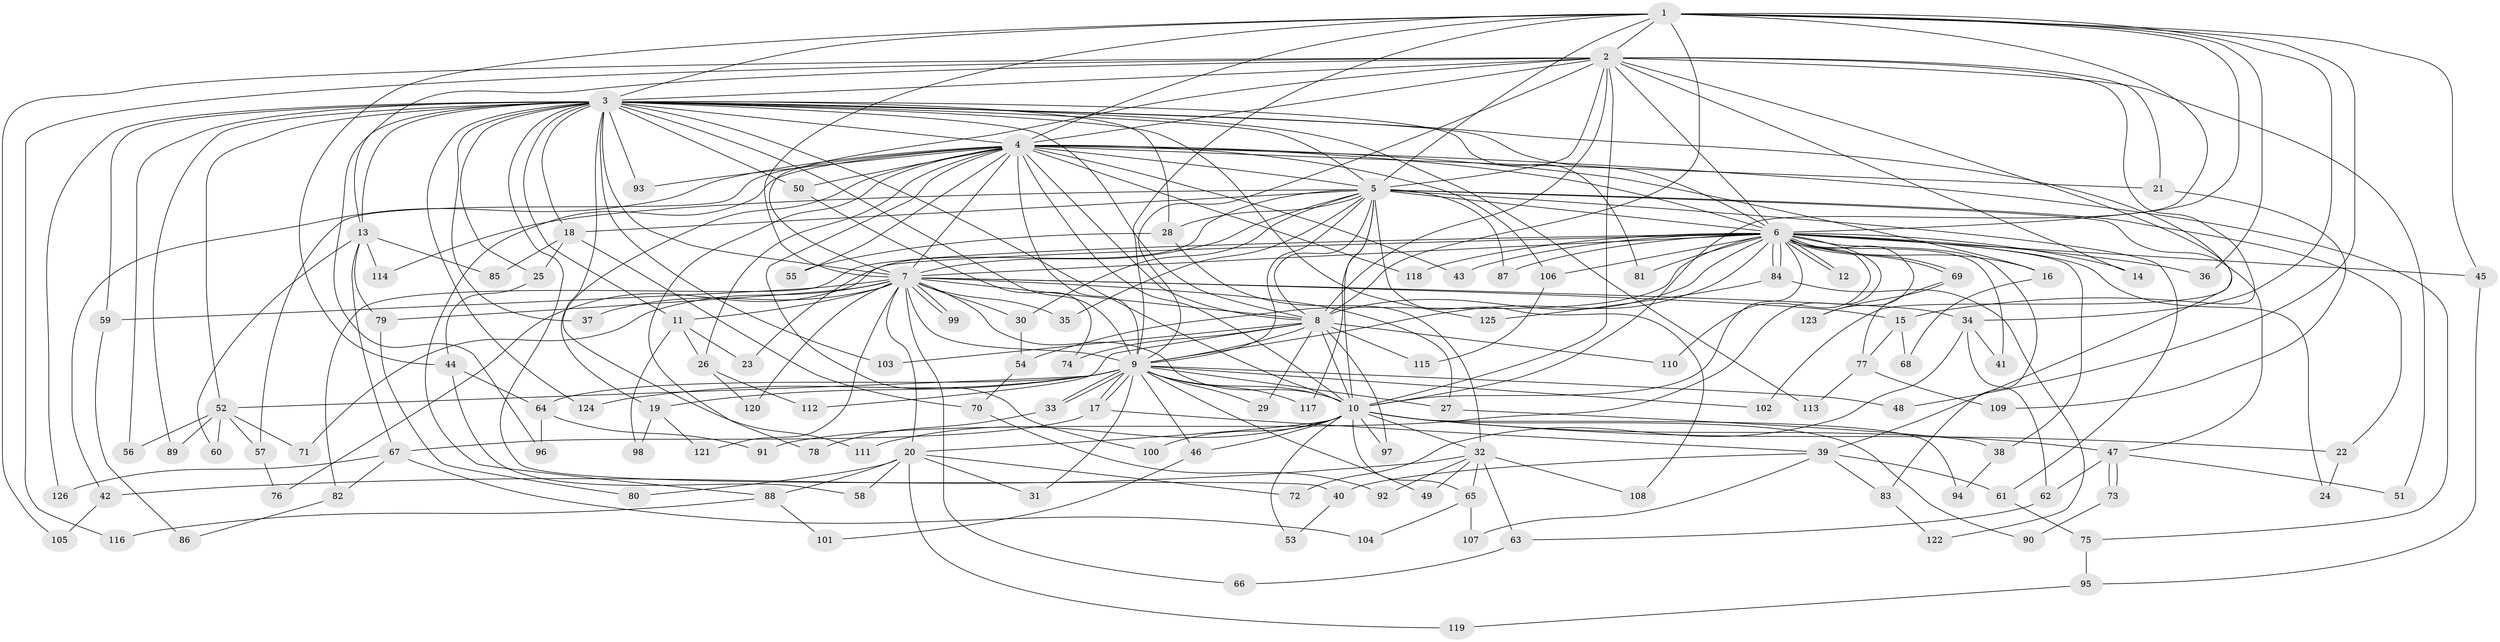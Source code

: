 // coarse degree distribution, {12: 0.011111111111111112, 15: 0.011111111111111112, 28: 0.011111111111111112, 23: 0.011111111111111112, 17: 0.022222222222222223, 29: 0.011111111111111112, 21: 0.011111111111111112, 20: 0.011111111111111112, 7: 0.011111111111111112, 1: 0.022222222222222223, 11: 0.011111111111111112, 2: 0.4444444444444444, 5: 0.07777777777777778, 3: 0.2111111111111111, 8: 0.022222222222222223, 4: 0.08888888888888889, 6: 0.011111111111111112}
// Generated by graph-tools (version 1.1) at 2025/49/03/04/25 22:49:50]
// undirected, 126 vertices, 277 edges
graph export_dot {
  node [color=gray90,style=filled];
  1;
  2;
  3;
  4;
  5;
  6;
  7;
  8;
  9;
  10;
  11;
  12;
  13;
  14;
  15;
  16;
  17;
  18;
  19;
  20;
  21;
  22;
  23;
  24;
  25;
  26;
  27;
  28;
  29;
  30;
  31;
  32;
  33;
  34;
  35;
  36;
  37;
  38;
  39;
  40;
  41;
  42;
  43;
  44;
  45;
  46;
  47;
  48;
  49;
  50;
  51;
  52;
  53;
  54;
  55;
  56;
  57;
  58;
  59;
  60;
  61;
  62;
  63;
  64;
  65;
  66;
  67;
  68;
  69;
  70;
  71;
  72;
  73;
  74;
  75;
  76;
  77;
  78;
  79;
  80;
  81;
  82;
  83;
  84;
  85;
  86;
  87;
  88;
  89;
  90;
  91;
  92;
  93;
  94;
  95;
  96;
  97;
  98;
  99;
  100;
  101;
  102;
  103;
  104;
  105;
  106;
  107;
  108;
  109;
  110;
  111;
  112;
  113;
  114;
  115;
  116;
  117;
  118;
  119;
  120;
  121;
  122;
  123;
  124;
  125;
  126;
  1 -- 2;
  1 -- 3;
  1 -- 4;
  1 -- 5;
  1 -- 6;
  1 -- 7;
  1 -- 8;
  1 -- 9;
  1 -- 10;
  1 -- 34;
  1 -- 36;
  1 -- 44;
  1 -- 45;
  1 -- 48;
  2 -- 3;
  2 -- 4;
  2 -- 5;
  2 -- 6;
  2 -- 7;
  2 -- 8;
  2 -- 9;
  2 -- 10;
  2 -- 13;
  2 -- 14;
  2 -- 15;
  2 -- 21;
  2 -- 51;
  2 -- 102;
  2 -- 105;
  2 -- 116;
  3 -- 4;
  3 -- 5;
  3 -- 6;
  3 -- 7;
  3 -- 8;
  3 -- 9;
  3 -- 10;
  3 -- 11;
  3 -- 13;
  3 -- 18;
  3 -- 25;
  3 -- 28;
  3 -- 37;
  3 -- 39;
  3 -- 40;
  3 -- 50;
  3 -- 52;
  3 -- 56;
  3 -- 59;
  3 -- 81;
  3 -- 89;
  3 -- 93;
  3 -- 96;
  3 -- 103;
  3 -- 111;
  3 -- 113;
  3 -- 124;
  3 -- 125;
  3 -- 126;
  4 -- 5;
  4 -- 6;
  4 -- 7;
  4 -- 8;
  4 -- 9;
  4 -- 10;
  4 -- 16;
  4 -- 19;
  4 -- 21;
  4 -- 26;
  4 -- 42;
  4 -- 43;
  4 -- 50;
  4 -- 55;
  4 -- 57;
  4 -- 75;
  4 -- 78;
  4 -- 88;
  4 -- 93;
  4 -- 100;
  4 -- 106;
  4 -- 118;
  5 -- 6;
  5 -- 7;
  5 -- 8;
  5 -- 9;
  5 -- 10;
  5 -- 18;
  5 -- 22;
  5 -- 23;
  5 -- 28;
  5 -- 30;
  5 -- 35;
  5 -- 47;
  5 -- 61;
  5 -- 87;
  5 -- 108;
  5 -- 114;
  5 -- 117;
  6 -- 7;
  6 -- 8;
  6 -- 9;
  6 -- 10;
  6 -- 12;
  6 -- 12;
  6 -- 14;
  6 -- 16;
  6 -- 24;
  6 -- 36;
  6 -- 38;
  6 -- 41;
  6 -- 43;
  6 -- 45;
  6 -- 54;
  6 -- 69;
  6 -- 69;
  6 -- 76;
  6 -- 81;
  6 -- 82;
  6 -- 83;
  6 -- 84;
  6 -- 84;
  6 -- 87;
  6 -- 91;
  6 -- 106;
  6 -- 110;
  6 -- 118;
  6 -- 123;
  7 -- 8;
  7 -- 9;
  7 -- 10;
  7 -- 11;
  7 -- 15;
  7 -- 20;
  7 -- 27;
  7 -- 30;
  7 -- 34;
  7 -- 35;
  7 -- 37;
  7 -- 59;
  7 -- 66;
  7 -- 71;
  7 -- 79;
  7 -- 99;
  7 -- 99;
  7 -- 120;
  7 -- 121;
  8 -- 9;
  8 -- 10;
  8 -- 29;
  8 -- 74;
  8 -- 97;
  8 -- 103;
  8 -- 110;
  8 -- 112;
  8 -- 115;
  9 -- 10;
  9 -- 17;
  9 -- 17;
  9 -- 19;
  9 -- 27;
  9 -- 29;
  9 -- 31;
  9 -- 33;
  9 -- 33;
  9 -- 46;
  9 -- 48;
  9 -- 49;
  9 -- 52;
  9 -- 64;
  9 -- 102;
  9 -- 117;
  9 -- 124;
  10 -- 20;
  10 -- 22;
  10 -- 32;
  10 -- 46;
  10 -- 47;
  10 -- 53;
  10 -- 65;
  10 -- 90;
  10 -- 94;
  10 -- 97;
  10 -- 100;
  10 -- 111;
  11 -- 23;
  11 -- 26;
  11 -- 98;
  13 -- 60;
  13 -- 67;
  13 -- 79;
  13 -- 85;
  13 -- 114;
  15 -- 68;
  15 -- 77;
  16 -- 68;
  17 -- 39;
  17 -- 67;
  18 -- 25;
  18 -- 70;
  18 -- 85;
  19 -- 98;
  19 -- 121;
  20 -- 31;
  20 -- 58;
  20 -- 72;
  20 -- 80;
  20 -- 88;
  20 -- 119;
  21 -- 109;
  22 -- 24;
  25 -- 44;
  26 -- 112;
  26 -- 120;
  27 -- 38;
  28 -- 32;
  28 -- 55;
  30 -- 54;
  32 -- 42;
  32 -- 49;
  32 -- 63;
  32 -- 65;
  32 -- 92;
  32 -- 108;
  33 -- 78;
  34 -- 41;
  34 -- 62;
  34 -- 72;
  38 -- 94;
  39 -- 40;
  39 -- 61;
  39 -- 83;
  39 -- 107;
  40 -- 53;
  42 -- 105;
  44 -- 58;
  44 -- 64;
  45 -- 95;
  46 -- 101;
  47 -- 51;
  47 -- 62;
  47 -- 73;
  47 -- 73;
  50 -- 74;
  52 -- 56;
  52 -- 57;
  52 -- 60;
  52 -- 71;
  52 -- 89;
  54 -- 70;
  57 -- 76;
  59 -- 86;
  61 -- 75;
  62 -- 63;
  63 -- 66;
  64 -- 91;
  64 -- 96;
  65 -- 104;
  65 -- 107;
  67 -- 82;
  67 -- 104;
  67 -- 126;
  69 -- 77;
  69 -- 123;
  70 -- 92;
  73 -- 90;
  75 -- 95;
  77 -- 109;
  77 -- 113;
  79 -- 80;
  82 -- 86;
  83 -- 122;
  84 -- 122;
  84 -- 125;
  88 -- 101;
  88 -- 116;
  95 -- 119;
  106 -- 115;
}
